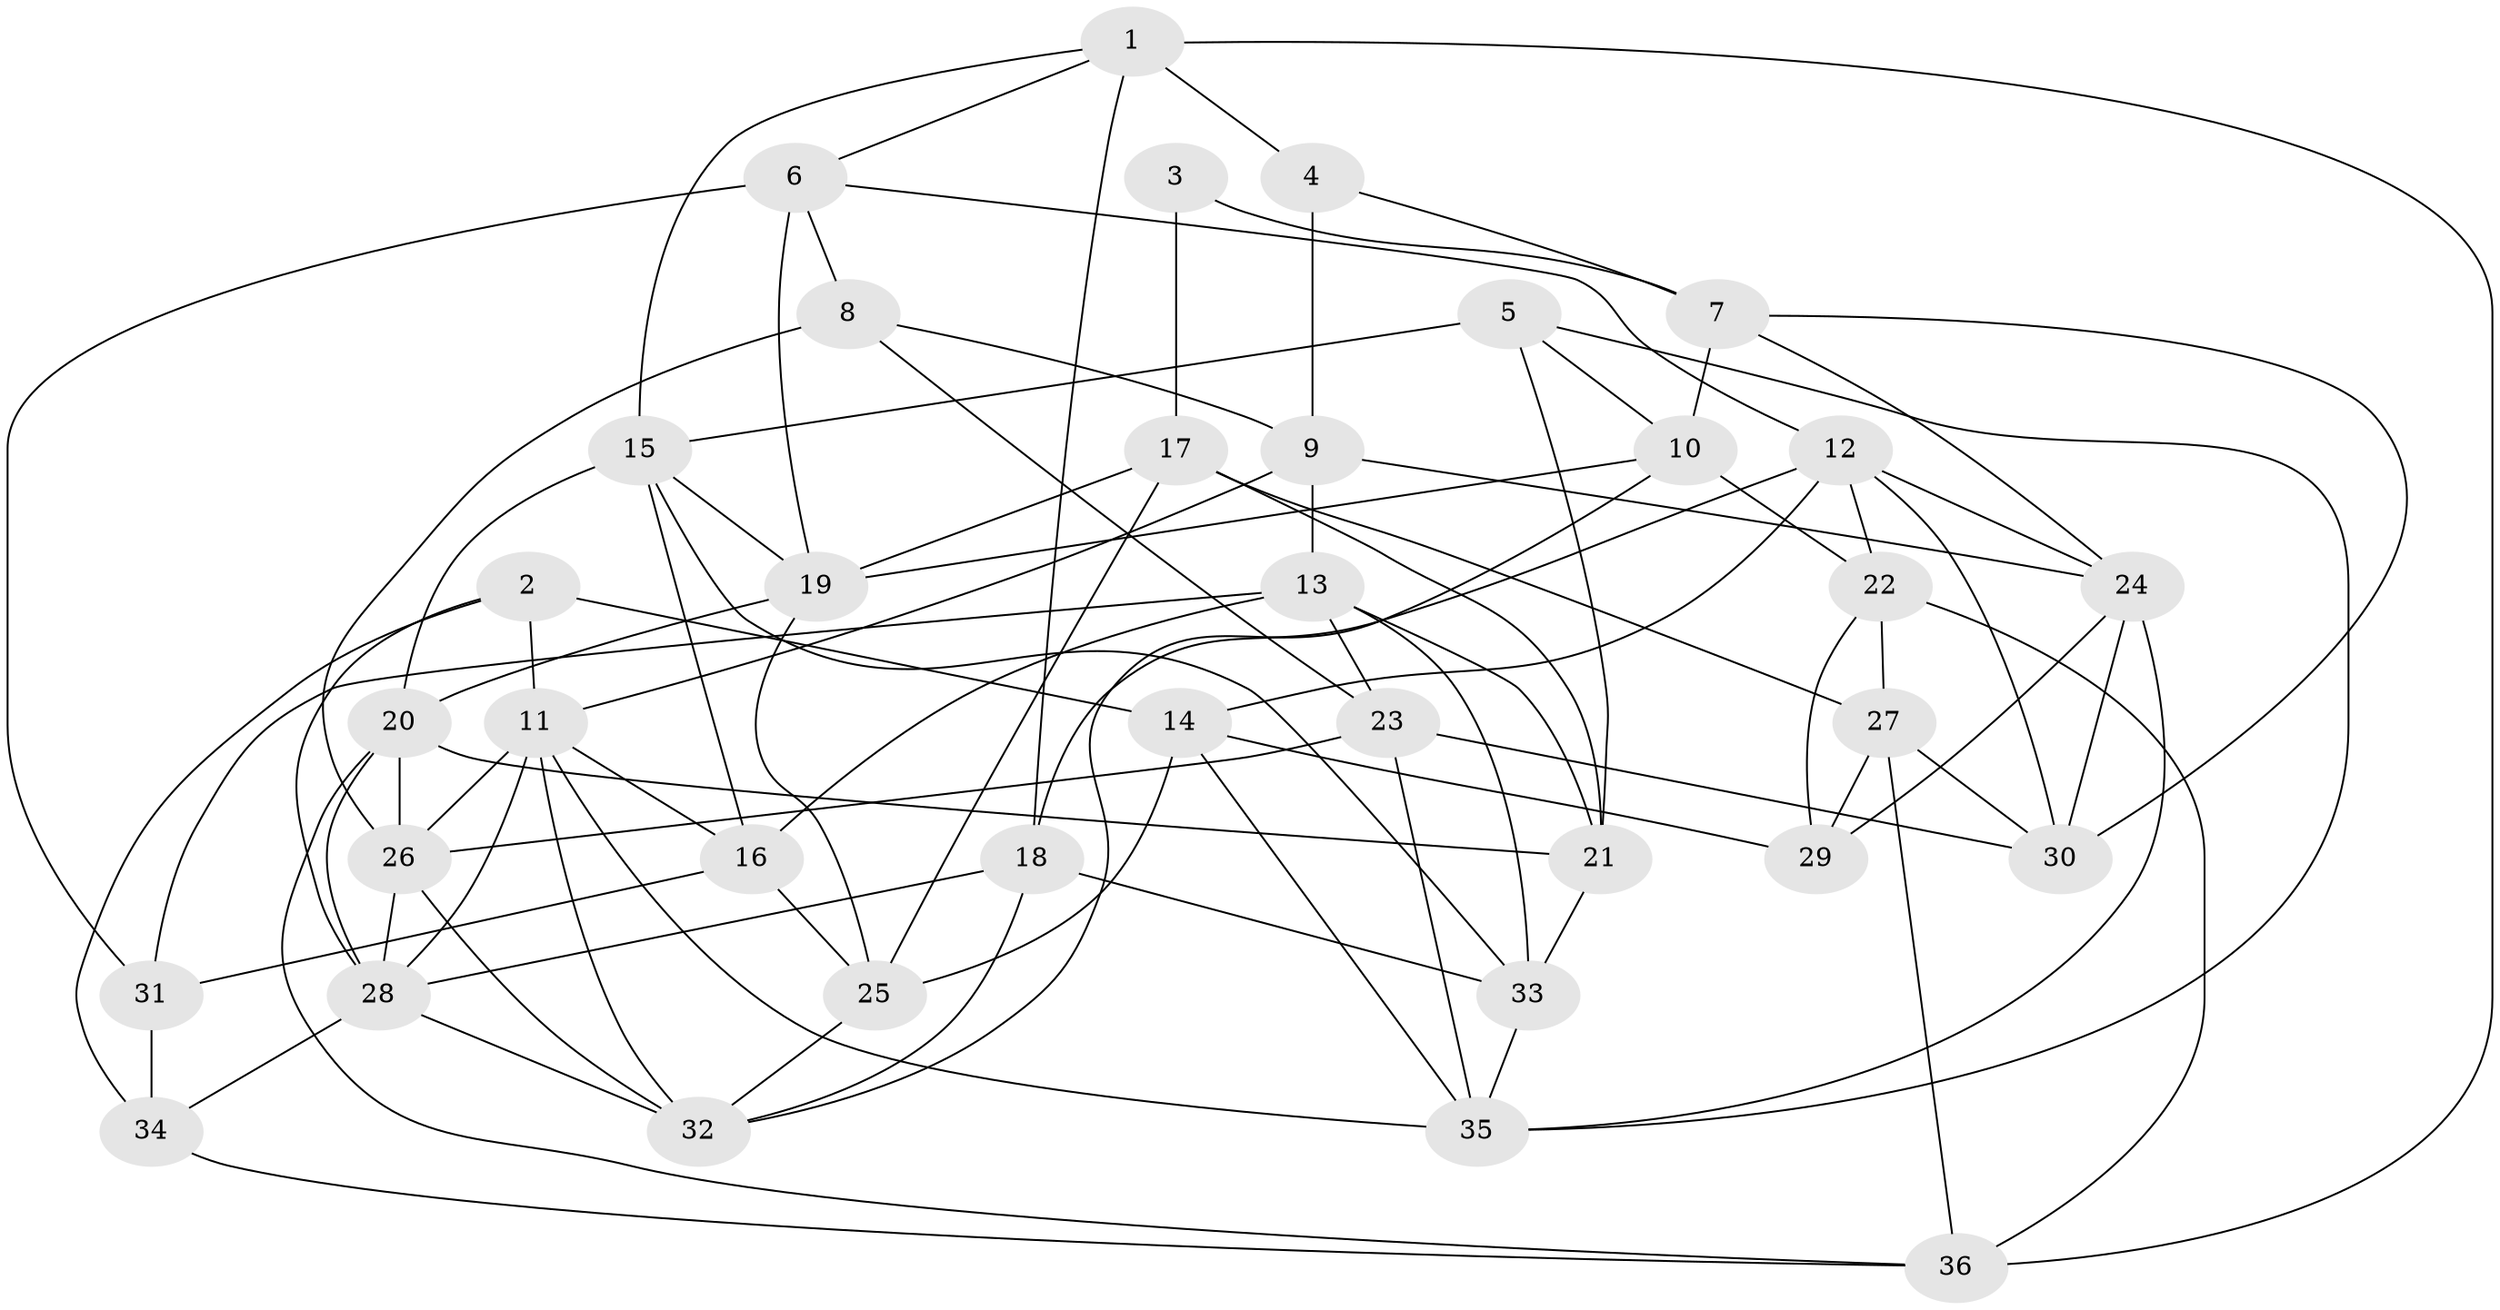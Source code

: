 // original degree distribution, {4: 1.0}
// Generated by graph-tools (version 1.1) at 2025/03/03/09/25 03:03:01]
// undirected, 36 vertices, 91 edges
graph export_dot {
graph [start="1"]
  node [color=gray90,style=filled];
  1;
  2;
  3;
  4;
  5;
  6;
  7;
  8;
  9;
  10;
  11;
  12;
  13;
  14;
  15;
  16;
  17;
  18;
  19;
  20;
  21;
  22;
  23;
  24;
  25;
  26;
  27;
  28;
  29;
  30;
  31;
  32;
  33;
  34;
  35;
  36;
  1 -- 4 [weight=2.0];
  1 -- 6 [weight=1.0];
  1 -- 15 [weight=1.0];
  1 -- 18 [weight=1.0];
  1 -- 36 [weight=1.0];
  2 -- 11 [weight=1.0];
  2 -- 14 [weight=1.0];
  2 -- 28 [weight=1.0];
  2 -- 34 [weight=1.0];
  3 -- 7 [weight=2.0];
  3 -- 17 [weight=2.0];
  4 -- 7 [weight=1.0];
  4 -- 9 [weight=1.0];
  5 -- 10 [weight=1.0];
  5 -- 15 [weight=1.0];
  5 -- 21 [weight=1.0];
  5 -- 35 [weight=1.0];
  6 -- 8 [weight=1.0];
  6 -- 12 [weight=1.0];
  6 -- 19 [weight=1.0];
  6 -- 31 [weight=2.0];
  7 -- 10 [weight=1.0];
  7 -- 24 [weight=1.0];
  7 -- 30 [weight=1.0];
  8 -- 9 [weight=1.0];
  8 -- 23 [weight=1.0];
  8 -- 26 [weight=1.0];
  9 -- 11 [weight=1.0];
  9 -- 13 [weight=2.0];
  9 -- 24 [weight=1.0];
  10 -- 19 [weight=1.0];
  10 -- 22 [weight=2.0];
  10 -- 32 [weight=1.0];
  11 -- 16 [weight=1.0];
  11 -- 26 [weight=1.0];
  11 -- 28 [weight=2.0];
  11 -- 32 [weight=1.0];
  11 -- 35 [weight=1.0];
  12 -- 14 [weight=1.0];
  12 -- 18 [weight=1.0];
  12 -- 22 [weight=1.0];
  12 -- 24 [weight=1.0];
  12 -- 30 [weight=1.0];
  13 -- 16 [weight=1.0];
  13 -- 21 [weight=2.0];
  13 -- 23 [weight=1.0];
  13 -- 31 [weight=1.0];
  13 -- 33 [weight=1.0];
  14 -- 25 [weight=2.0];
  14 -- 29 [weight=1.0];
  14 -- 35 [weight=1.0];
  15 -- 16 [weight=1.0];
  15 -- 19 [weight=1.0];
  15 -- 20 [weight=1.0];
  15 -- 33 [weight=1.0];
  16 -- 25 [weight=1.0];
  16 -- 31 [weight=2.0];
  17 -- 19 [weight=1.0];
  17 -- 21 [weight=1.0];
  17 -- 25 [weight=1.0];
  17 -- 27 [weight=1.0];
  18 -- 28 [weight=1.0];
  18 -- 32 [weight=1.0];
  18 -- 33 [weight=2.0];
  19 -- 20 [weight=1.0];
  19 -- 25 [weight=1.0];
  20 -- 21 [weight=1.0];
  20 -- 26 [weight=1.0];
  20 -- 28 [weight=1.0];
  20 -- 36 [weight=1.0];
  21 -- 33 [weight=1.0];
  22 -- 27 [weight=1.0];
  22 -- 29 [weight=1.0];
  22 -- 36 [weight=1.0];
  23 -- 26 [weight=1.0];
  23 -- 30 [weight=2.0];
  23 -- 35 [weight=1.0];
  24 -- 29 [weight=1.0];
  24 -- 30 [weight=1.0];
  24 -- 35 [weight=1.0];
  25 -- 32 [weight=1.0];
  26 -- 28 [weight=1.0];
  26 -- 32 [weight=1.0];
  27 -- 29 [weight=1.0];
  27 -- 30 [weight=1.0];
  27 -- 36 [weight=2.0];
  28 -- 32 [weight=1.0];
  28 -- 34 [weight=3.0];
  31 -- 34 [weight=1.0];
  33 -- 35 [weight=1.0];
  34 -- 36 [weight=1.0];
}
